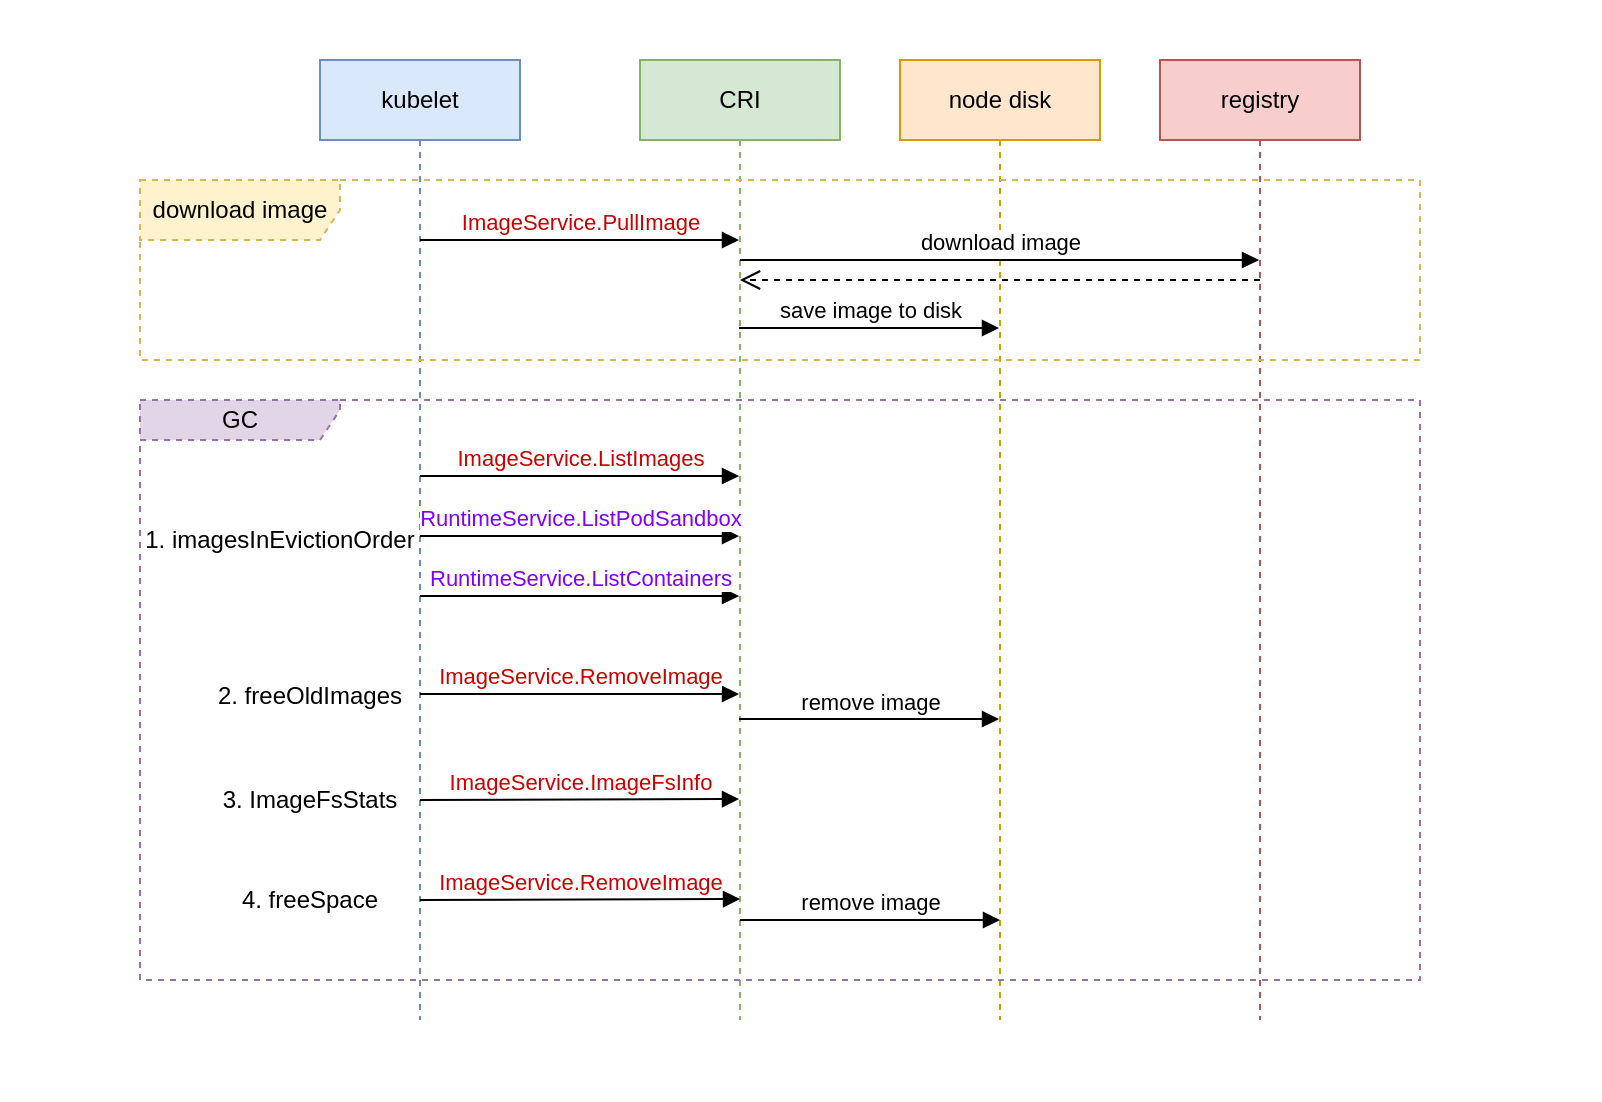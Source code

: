 <mxfile version="24.7.17" pages="2">
  <diagram name="image-gc" id="7c4Cvfz6qgkgnFs05wWo">
    <mxGraphModel dx="954" dy="674" grid="1" gridSize="10" guides="1" tooltips="1" connect="1" arrows="1" fold="1" page="1" pageScale="1" pageWidth="827" pageHeight="1169" math="0" shadow="0">
      <root>
        <mxCell id="0" />
        <mxCell id="1" parent="0" />
        <mxCell id="PutZzIfS9ZkzmOGC-hlr-28" value="" style="rounded=0;whiteSpace=wrap;html=1;strokeColor=none;" vertex="1" parent="1">
          <mxGeometry x="30" y="60" width="800" height="550" as="geometry" />
        </mxCell>
        <mxCell id="PutZzIfS9ZkzmOGC-hlr-1" value="kubelet" style="shape=umlLifeline;perimeter=lifelinePerimeter;whiteSpace=wrap;html=1;container=1;dropTarget=0;collapsible=0;recursiveResize=0;outlineConnect=0;portConstraint=eastwest;newEdgeStyle={&quot;curved&quot;:0,&quot;rounded&quot;:0};fillColor=#dae8fc;strokeColor=#6c8ebf;" vertex="1" parent="1">
          <mxGeometry x="190" y="90" width="100" height="480" as="geometry" />
        </mxCell>
        <mxCell id="PutZzIfS9ZkzmOGC-hlr-2" value="CRI" style="shape=umlLifeline;perimeter=lifelinePerimeter;whiteSpace=wrap;html=1;container=1;dropTarget=0;collapsible=0;recursiveResize=0;outlineConnect=0;portConstraint=eastwest;newEdgeStyle={&quot;curved&quot;:0,&quot;rounded&quot;:0};fillColor=#d5e8d4;strokeColor=#82b366;" vertex="1" parent="1">
          <mxGeometry x="350" y="90" width="100" height="480" as="geometry" />
        </mxCell>
        <mxCell id="PutZzIfS9ZkzmOGC-hlr-3" value="node disk" style="shape=umlLifeline;perimeter=lifelinePerimeter;whiteSpace=wrap;html=1;container=1;dropTarget=0;collapsible=0;recursiveResize=0;outlineConnect=0;portConstraint=eastwest;newEdgeStyle={&quot;curved&quot;:0,&quot;rounded&quot;:0};fillColor=#ffe6cc;strokeColor=#d79b00;" vertex="1" parent="1">
          <mxGeometry x="480" y="90" width="100" height="480" as="geometry" />
        </mxCell>
        <mxCell id="PutZzIfS9ZkzmOGC-hlr-4" value="registry" style="shape=umlLifeline;perimeter=lifelinePerimeter;whiteSpace=wrap;html=1;container=1;dropTarget=0;collapsible=0;recursiveResize=0;outlineConnect=0;portConstraint=eastwest;newEdgeStyle={&quot;curved&quot;:0,&quot;rounded&quot;:0};fillColor=#f8cecc;strokeColor=#b85450;" vertex="1" parent="1">
          <mxGeometry x="610" y="90" width="100" height="480" as="geometry" />
        </mxCell>
        <mxCell id="PutZzIfS9ZkzmOGC-hlr-5" value="&lt;font color=&quot;#cc0000&quot;&gt;ImageService.PullImage&lt;/font&gt;" style="html=1;verticalAlign=bottom;endArrow=block;curved=0;rounded=0;" edge="1" parent="1" source="PutZzIfS9ZkzmOGC-hlr-1">
          <mxGeometry width="80" relative="1" as="geometry">
            <mxPoint x="269.5" y="180" as="sourcePoint" />
            <mxPoint x="399.5" y="180" as="targetPoint" />
          </mxGeometry>
        </mxCell>
        <mxCell id="PutZzIfS9ZkzmOGC-hlr-6" value="download image" style="html=1;verticalAlign=bottom;endArrow=block;curved=0;rounded=0;" edge="1" parent="1" source="PutZzIfS9ZkzmOGC-hlr-2" target="PutZzIfS9ZkzmOGC-hlr-4">
          <mxGeometry width="80" relative="1" as="geometry">
            <mxPoint x="460" y="320" as="sourcePoint" />
            <mxPoint x="540" y="320" as="targetPoint" />
            <Array as="points">
              <mxPoint x="490" y="190" />
            </Array>
          </mxGeometry>
        </mxCell>
        <mxCell id="PutZzIfS9ZkzmOGC-hlr-7" value="" style="html=1;verticalAlign=bottom;endArrow=open;dashed=1;endSize=8;curved=0;rounded=0;" edge="1" parent="1">
          <mxGeometry relative="1" as="geometry">
            <mxPoint x="660" y="200" as="sourcePoint" />
            <mxPoint x="400" y="200" as="targetPoint" />
          </mxGeometry>
        </mxCell>
        <mxCell id="PutZzIfS9ZkzmOGC-hlr-8" value="save image to disk" style="html=1;verticalAlign=bottom;endArrow=block;curved=0;rounded=0;" edge="1" parent="1">
          <mxGeometry width="80" relative="1" as="geometry">
            <mxPoint x="399.5" y="224" as="sourcePoint" />
            <mxPoint x="529.5" y="224" as="targetPoint" />
            <Array as="points">
              <mxPoint x="480" y="224" />
            </Array>
          </mxGeometry>
        </mxCell>
        <mxCell id="PutZzIfS9ZkzmOGC-hlr-11" value="download image" style="shape=umlFrame;whiteSpace=wrap;html=1;pointerEvents=0;dashed=1;fillColor=#fff2cc;strokeColor=#d6b656;width=100;height=30;" vertex="1" parent="1">
          <mxGeometry x="100" y="150" width="640" height="90" as="geometry" />
        </mxCell>
        <mxCell id="PutZzIfS9ZkzmOGC-hlr-12" value="GC" style="shape=umlFrame;whiteSpace=wrap;html=1;pointerEvents=0;fillColor=#e1d5e7;strokeColor=#9673a6;dashed=1;width=100;height=20;" vertex="1" parent="1">
          <mxGeometry x="100" y="260" width="640" height="290" as="geometry" />
        </mxCell>
        <mxCell id="PutZzIfS9ZkzmOGC-hlr-13" value="&lt;font color=&quot;#cc0000&quot;&gt;ImageService.ListImages&lt;/font&gt;" style="html=1;verticalAlign=bottom;endArrow=block;curved=0;rounded=0;" edge="1" parent="1" source="PutZzIfS9ZkzmOGC-hlr-1">
          <mxGeometry width="80" relative="1" as="geometry">
            <mxPoint x="269.5" y="298" as="sourcePoint" />
            <mxPoint x="399.5" y="298" as="targetPoint" />
          </mxGeometry>
        </mxCell>
        <mxCell id="PutZzIfS9ZkzmOGC-hlr-14" value="&lt;font color=&quot;#7f00ff&quot;&gt;RuntimeService.ListPodSandbox&lt;/font&gt;" style="html=1;verticalAlign=bottom;endArrow=block;curved=0;rounded=0;" edge="1" parent="1" source="PutZzIfS9ZkzmOGC-hlr-1">
          <mxGeometry width="80" relative="1" as="geometry">
            <mxPoint x="270" y="330" as="sourcePoint" />
            <mxPoint x="399.5" y="328" as="targetPoint" />
          </mxGeometry>
        </mxCell>
        <mxCell id="PutZzIfS9ZkzmOGC-hlr-15" value="&lt;font color=&quot;#7f00ff&quot;&gt;RuntimeService.ListContainers&lt;/font&gt;" style="html=1;verticalAlign=bottom;endArrow=block;curved=0;rounded=0;" edge="1" parent="1" source="PutZzIfS9ZkzmOGC-hlr-1">
          <mxGeometry width="80" relative="1" as="geometry">
            <mxPoint x="269.5" y="358" as="sourcePoint" />
            <mxPoint x="399.5" y="358" as="targetPoint" />
          </mxGeometry>
        </mxCell>
        <mxCell id="PutZzIfS9ZkzmOGC-hlr-19" value="1. imagesInEvictionOrder" style="text;html=1;align=center;verticalAlign=middle;whiteSpace=wrap;rounded=0;" vertex="1" parent="1">
          <mxGeometry x="100" y="310" width="140" height="40" as="geometry" />
        </mxCell>
        <mxCell id="PutZzIfS9ZkzmOGC-hlr-20" value="2. freeOldImages" style="text;html=1;align=center;verticalAlign=middle;whiteSpace=wrap;rounded=0;" vertex="1" parent="1">
          <mxGeometry x="130" y="388" width="110" height="40" as="geometry" />
        </mxCell>
        <mxCell id="PutZzIfS9ZkzmOGC-hlr-21" value="&lt;font color=&quot;#cc0000&quot;&gt;ImageService.RemoveImage&lt;/font&gt;" style="html=1;verticalAlign=bottom;endArrow=block;curved=0;rounded=0;" edge="1" parent="1" source="PutZzIfS9ZkzmOGC-hlr-1">
          <mxGeometry width="80" relative="1" as="geometry">
            <mxPoint x="269.5" y="407" as="sourcePoint" />
            <mxPoint x="399.5" y="407" as="targetPoint" />
          </mxGeometry>
        </mxCell>
        <mxCell id="PutZzIfS9ZkzmOGC-hlr-22" value="3. ImageFsStats" style="text;html=1;align=center;verticalAlign=middle;whiteSpace=wrap;rounded=0;" vertex="1" parent="1">
          <mxGeometry x="130" y="440" width="110" height="40" as="geometry" />
        </mxCell>
        <mxCell id="PutZzIfS9ZkzmOGC-hlr-23" value="&lt;font color=&quot;#cc0000&quot;&gt;ImageService.ImageFsInfo&lt;/font&gt;" style="html=1;verticalAlign=bottom;endArrow=block;curved=0;rounded=0;exitX=1;exitY=0.5;exitDx=0;exitDy=0;" edge="1" parent="1" source="PutZzIfS9ZkzmOGC-hlr-22">
          <mxGeometry width="80" relative="1" as="geometry">
            <mxPoint x="269.5" y="459.5" as="sourcePoint" />
            <mxPoint x="399.5" y="459.5" as="targetPoint" />
          </mxGeometry>
        </mxCell>
        <mxCell id="PutZzIfS9ZkzmOGC-hlr-24" value="4. freeSpace" style="text;html=1;align=center;verticalAlign=middle;whiteSpace=wrap;rounded=0;" vertex="1" parent="1">
          <mxGeometry x="130" y="490" width="110" height="40" as="geometry" />
        </mxCell>
        <mxCell id="PutZzIfS9ZkzmOGC-hlr-25" value="&lt;font color=&quot;#cc0000&quot;&gt;ImageService.RemoveImage&lt;/font&gt;" style="html=1;verticalAlign=bottom;endArrow=block;curved=0;rounded=0;exitX=1;exitY=0.5;exitDx=0;exitDy=0;" edge="1" parent="1" source="PutZzIfS9ZkzmOGC-hlr-24">
          <mxGeometry width="80" relative="1" as="geometry">
            <mxPoint x="270" y="509.5" as="sourcePoint" />
            <mxPoint x="400" y="509.5" as="targetPoint" />
          </mxGeometry>
        </mxCell>
        <mxCell id="PutZzIfS9ZkzmOGC-hlr-26" value="remove image" style="html=1;verticalAlign=bottom;endArrow=block;curved=0;rounded=0;" edge="1" parent="1">
          <mxGeometry width="80" relative="1" as="geometry">
            <mxPoint x="399.5" y="419.5" as="sourcePoint" />
            <mxPoint x="529.5" y="419.5" as="targetPoint" />
          </mxGeometry>
        </mxCell>
        <mxCell id="PutZzIfS9ZkzmOGC-hlr-27" value="remove image" style="html=1;verticalAlign=bottom;endArrow=block;curved=0;rounded=0;" edge="1" parent="1">
          <mxGeometry width="80" relative="1" as="geometry">
            <mxPoint x="400" y="520" as="sourcePoint" />
            <mxPoint x="530" y="520" as="targetPoint" />
          </mxGeometry>
        </mxCell>
      </root>
    </mxGraphModel>
  </diagram>
  <diagram id="eg2Hx7dkelEWCkRxHSLz" name="node-lifecycle">
    <mxGraphModel dx="954" dy="674" grid="1" gridSize="10" guides="1" tooltips="1" connect="1" arrows="1" fold="1" page="1" pageScale="1" pageWidth="827" pageHeight="1169" math="0" shadow="0">
      <root>
        <mxCell id="0" />
        <mxCell id="1" parent="0" />
        <mxCell id="ZJ7Ltq4caiJP8JVCh5ZW-13" value="" style="rounded=0;whiteSpace=wrap;html=1;strokeColor=none;" vertex="1" parent="1">
          <mxGeometry x="40" y="50" width="640" height="430" as="geometry" />
        </mxCell>
        <mxCell id="ZJ7Ltq4caiJP8JVCh5ZW-1" value="kubelet" style="shape=umlLifeline;perimeter=lifelinePerimeter;whiteSpace=wrap;html=1;container=1;dropTarget=0;collapsible=0;recursiveResize=0;outlineConnect=0;portConstraint=eastwest;newEdgeStyle={&quot;curved&quot;:0,&quot;rounded&quot;:0};fillColor=#dae8fc;strokeColor=#6c8ebf;" vertex="1" parent="1">
          <mxGeometry x="120" y="80" width="100" height="360" as="geometry" />
        </mxCell>
        <mxCell id="ZJ7Ltq4caiJP8JVCh5ZW-2" value="kube-apiserver" style="shape=umlLifeline;perimeter=lifelinePerimeter;whiteSpace=wrap;html=1;container=1;dropTarget=0;collapsible=0;recursiveResize=0;outlineConnect=0;portConstraint=eastwest;newEdgeStyle={&quot;curved&quot;:0,&quot;rounded&quot;:0};fillColor=#d5e8d4;strokeColor=#82b366;" vertex="1" parent="1">
          <mxGeometry x="350" y="80" width="100" height="360" as="geometry" />
        </mxCell>
        <mxCell id="ZJ7Ltq4caiJP8JVCh5ZW-3" value="controller-manager" style="shape=umlLifeline;perimeter=lifelinePerimeter;whiteSpace=wrap;html=1;container=1;dropTarget=0;collapsible=0;recursiveResize=0;outlineConnect=0;portConstraint=eastwest;newEdgeStyle={&quot;curved&quot;:0,&quot;rounded&quot;:0};fillColor=#e1d5e7;strokeColor=#9673a6;" vertex="1" parent="1">
          <mxGeometry x="500" y="80" width="106" height="360" as="geometry" />
        </mxCell>
        <mxCell id="ZJ7Ltq4caiJP8JVCh5ZW-4" value="&lt;font color=&quot;#cc0000&quot;&gt;POST /api/v1/nodes/&amp;lt;nodename&amp;gt;&lt;/font&gt;" style="html=1;verticalAlign=bottom;endArrow=block;curved=0;rounded=0;" edge="1" parent="1" target="ZJ7Ltq4caiJP8JVCh5ZW-2">
          <mxGeometry width="80" relative="1" as="geometry">
            <mxPoint x="169.5" y="170" as="sourcePoint" />
            <mxPoint x="319.5" y="170" as="targetPoint" />
          </mxGeometry>
        </mxCell>
        <mxCell id="ZJ7Ltq4caiJP8JVCh5ZW-5" value="&lt;font color=&quot;#7f00ff&quot;&gt;register node&lt;/font&gt;" style="text;html=1;align=center;verticalAlign=middle;whiteSpace=wrap;rounded=0;" vertex="1" parent="1">
          <mxGeometry x="80" y="140" width="100" height="30" as="geometry" />
        </mxCell>
        <mxCell id="ZJ7Ltq4caiJP8JVCh5ZW-6" value="&lt;font color=&quot;#cc0000&quot;&gt;PATCH /api/v1/nodes/&amp;lt;nodename&amp;gt;/status&lt;/font&gt;" style="html=1;verticalAlign=bottom;endArrow=block;curved=0;rounded=0;" edge="1" parent="1">
          <mxGeometry width="80" relative="1" as="geometry">
            <mxPoint x="170" y="230" as="sourcePoint" />
            <mxPoint x="400" y="230" as="targetPoint" />
          </mxGeometry>
        </mxCell>
        <mxCell id="ZJ7Ltq4caiJP8JVCh5ZW-7" value="&lt;font color=&quot;#7f00ff&quot;&gt;update node status&lt;/font&gt;" style="text;html=1;align=center;verticalAlign=middle;whiteSpace=wrap;rounded=0;" vertex="1" parent="1">
          <mxGeometry x="60" y="200" width="110" height="30" as="geometry" />
        </mxCell>
        <mxCell id="ZJ7Ltq4caiJP8JVCh5ZW-8" value="&lt;font color=&quot;#cc0000&quot;&gt;POST/PUT /apis/coordination.k8s.io/v1/namespaces/kube-node-lease/leases/&amp;lt;nodename&amp;gt;&lt;/font&gt;" style="html=1;verticalAlign=bottom;endArrow=block;curved=0;rounded=0;" edge="1" parent="1">
          <mxGeometry width="80" relative="1" as="geometry">
            <mxPoint x="169.5" y="294.5" as="sourcePoint" />
            <mxPoint x="399.5" y="294.5" as="targetPoint" />
          </mxGeometry>
        </mxCell>
        <mxCell id="ZJ7Ltq4caiJP8JVCh5ZW-9" value="&lt;font color=&quot;#7f00ff&quot;&gt;create/update node lease&lt;/font&gt;" style="text;html=1;align=center;verticalAlign=middle;whiteSpace=wrap;rounded=0;" vertex="1" parent="1">
          <mxGeometry x="62" y="250" width="140" height="30" as="geometry" />
        </mxCell>
        <mxCell id="ZJ7Ltq4caiJP8JVCh5ZW-10" value="&lt;font color=&quot;#cc6600&quot;&gt;monitor node health&lt;/font&gt;" style="html=1;verticalAlign=bottom;endArrow=block;curved=0;rounded=0;" edge="1" parent="1">
          <mxGeometry width="80" relative="1" as="geometry">
            <mxPoint x="552.5" y="350" as="sourcePoint" />
            <mxPoint x="399.5" y="350" as="targetPoint" />
          </mxGeometry>
        </mxCell>
        <mxCell id="ZJ7Ltq4caiJP8JVCh5ZW-11" value="&lt;font color=&quot;#7f00ff&quot;&gt;node-controller&lt;/font&gt;" style="text;html=1;align=center;verticalAlign=middle;whiteSpace=wrap;rounded=0;" vertex="1" parent="1">
          <mxGeometry x="540" y="319" width="90" height="30" as="geometry" />
        </mxCell>
        <mxCell id="ZJ7Ltq4caiJP8JVCh5ZW-12" value="" style="html=1;verticalAlign=bottom;endArrow=block;curved=0;rounded=0;" edge="1" parent="1">
          <mxGeometry width="80" relative="1" as="geometry">
            <mxPoint x="552.5" y="380" as="sourcePoint" />
            <mxPoint x="399.5" y="380" as="targetPoint" />
          </mxGeometry>
        </mxCell>
      </root>
    </mxGraphModel>
  </diagram>
</mxfile>
